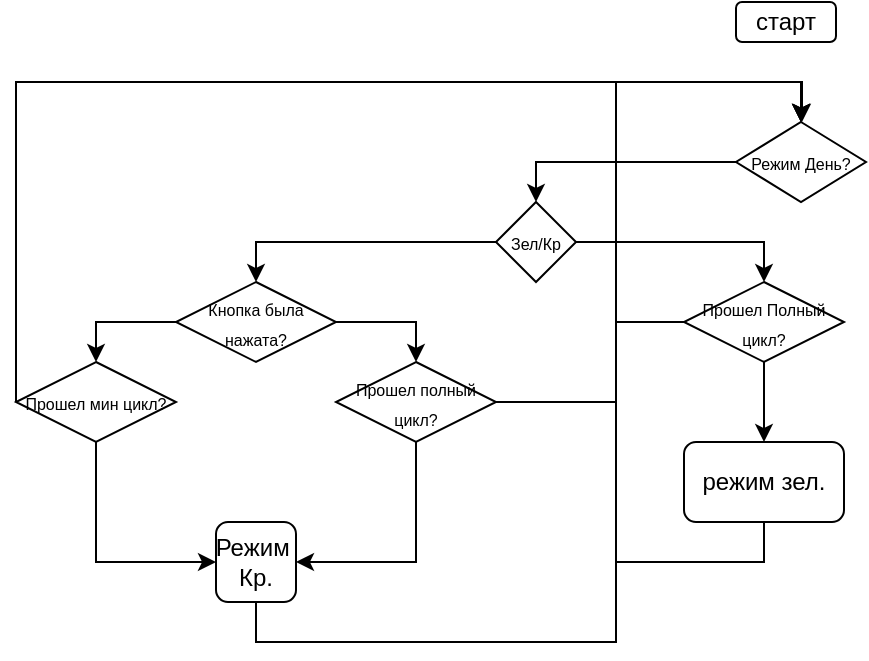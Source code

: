 <mxfile version="12.8.1" type="github"><diagram id="C5RBs43oDa-KdzZeNtuy" name="Page-1"><mxGraphModel dx="974" dy="532" grid="1" gridSize="10" guides="1" tooltips="1" connect="1" arrows="1" fold="1" page="1" pageScale="1" pageWidth="827" pageHeight="1169" math="0" shadow="0"><root><mxCell id="WIyWlLk6GJQsqaUBKTNV-0"/><mxCell id="WIyWlLk6GJQsqaUBKTNV-1" parent="WIyWlLk6GJQsqaUBKTNV-0"/><mxCell id="P0694vPBtb4spo2mvvnL-0" value="старт" style="rounded=1;whiteSpace=wrap;html=1;" vertex="1" parent="WIyWlLk6GJQsqaUBKTNV-1"><mxGeometry x="440" y="20" width="50" height="20" as="geometry"/></mxCell><mxCell id="P0694vPBtb4spo2mvvnL-17" style="edgeStyle=orthogonalEdgeStyle;rounded=0;orthogonalLoop=1;jettySize=auto;html=1;exitX=0;exitY=0.5;exitDx=0;exitDy=0;entryX=0.5;entryY=0;entryDx=0;entryDy=0;" edge="1" parent="WIyWlLk6GJQsqaUBKTNV-1" source="P0694vPBtb4spo2mvvnL-2" target="P0694vPBtb4spo2mvvnL-3"><mxGeometry relative="1" as="geometry"/></mxCell><mxCell id="P0694vPBtb4spo2mvvnL-2" value="&lt;font style=&quot;font-size: 8px&quot;&gt;Режим День?&lt;/font&gt;" style="rhombus;whiteSpace=wrap;html=1;" vertex="1" parent="WIyWlLk6GJQsqaUBKTNV-1"><mxGeometry x="440" y="80" width="65" height="40" as="geometry"/></mxCell><mxCell id="P0694vPBtb4spo2mvvnL-10" style="edgeStyle=orthogonalEdgeStyle;rounded=0;orthogonalLoop=1;jettySize=auto;html=1;exitX=0;exitY=0.5;exitDx=0;exitDy=0;entryX=0.5;entryY=0;entryDx=0;entryDy=0;" edge="1" parent="WIyWlLk6GJQsqaUBKTNV-1" source="P0694vPBtb4spo2mvvnL-3" target="P0694vPBtb4spo2mvvnL-5"><mxGeometry relative="1" as="geometry"><mxPoint x="200" y="139.765" as="targetPoint"/></mxGeometry></mxCell><mxCell id="P0694vPBtb4spo2mvvnL-20" style="edgeStyle=orthogonalEdgeStyle;rounded=0;orthogonalLoop=1;jettySize=auto;html=1;exitX=1;exitY=0.5;exitDx=0;exitDy=0;entryX=0.5;entryY=0;entryDx=0;entryDy=0;" edge="1" parent="WIyWlLk6GJQsqaUBKTNV-1" source="P0694vPBtb4spo2mvvnL-3" target="P0694vPBtb4spo2mvvnL-19"><mxGeometry relative="1" as="geometry"/></mxCell><mxCell id="P0694vPBtb4spo2mvvnL-3" value="&lt;font style=&quot;font-size: 8px&quot;&gt;Зел/Кр&lt;/font&gt;" style="rhombus;whiteSpace=wrap;html=1;" vertex="1" parent="WIyWlLk6GJQsqaUBKTNV-1"><mxGeometry x="320" y="120" width="40" height="40" as="geometry"/></mxCell><mxCell id="P0694vPBtb4spo2mvvnL-11" style="edgeStyle=orthogonalEdgeStyle;rounded=0;orthogonalLoop=1;jettySize=auto;html=1;exitX=0;exitY=0.5;exitDx=0;exitDy=0;entryX=0.5;entryY=0;entryDx=0;entryDy=0;" edge="1" parent="WIyWlLk6GJQsqaUBKTNV-1" source="P0694vPBtb4spo2mvvnL-5" target="P0694vPBtb4spo2mvvnL-6"><mxGeometry relative="1" as="geometry"><mxPoint x="120" y="179.765" as="targetPoint"/></mxGeometry></mxCell><mxCell id="P0694vPBtb4spo2mvvnL-12" style="edgeStyle=orthogonalEdgeStyle;rounded=0;orthogonalLoop=1;jettySize=auto;html=1;exitX=1;exitY=0.5;exitDx=0;exitDy=0;entryX=0.5;entryY=0;entryDx=0;entryDy=0;" edge="1" parent="WIyWlLk6GJQsqaUBKTNV-1" source="P0694vPBtb4spo2mvvnL-5" target="P0694vPBtb4spo2mvvnL-8"><mxGeometry relative="1" as="geometry"><mxPoint x="280.0" y="179.765" as="targetPoint"/></mxGeometry></mxCell><mxCell id="P0694vPBtb4spo2mvvnL-5" value="&lt;font style=&quot;font-size: 8px&quot;&gt;Кнопка была нажата?&lt;/font&gt;" style="rhombus;whiteSpace=wrap;html=1;" vertex="1" parent="WIyWlLk6GJQsqaUBKTNV-1"><mxGeometry x="160" y="160" width="80" height="40" as="geometry"/></mxCell><mxCell id="P0694vPBtb4spo2mvvnL-13" style="edgeStyle=orthogonalEdgeStyle;rounded=0;orthogonalLoop=1;jettySize=auto;html=1;exitX=0.5;exitY=1;exitDx=0;exitDy=0;entryX=0;entryY=0.5;entryDx=0;entryDy=0;" edge="1" parent="WIyWlLk6GJQsqaUBKTNV-1" source="P0694vPBtb4spo2mvvnL-6" target="P0694vPBtb4spo2mvvnL-7"><mxGeometry relative="1" as="geometry"><mxPoint x="120" y="300" as="targetPoint"/></mxGeometry></mxCell><mxCell id="P0694vPBtb4spo2mvvnL-15" style="edgeStyle=orthogonalEdgeStyle;rounded=0;orthogonalLoop=1;jettySize=auto;html=1;exitX=0;exitY=0.5;exitDx=0;exitDy=0;entryX=0.5;entryY=0;entryDx=0;entryDy=0;" edge="1" parent="WIyWlLk6GJQsqaUBKTNV-1" source="P0694vPBtb4spo2mvvnL-6" target="P0694vPBtb4spo2mvvnL-2"><mxGeometry relative="1" as="geometry"><mxPoint x="60" y="57.647" as="targetPoint"/><Array as="points"><mxPoint x="80" y="60"/><mxPoint x="472" y="60"/></Array></mxGeometry></mxCell><mxCell id="P0694vPBtb4spo2mvvnL-6" value="&lt;font style=&quot;font-size: 8px&quot;&gt;Прошел мин цикл?&lt;/font&gt;" style="rhombus;whiteSpace=wrap;html=1;" vertex="1" parent="WIyWlLk6GJQsqaUBKTNV-1"><mxGeometry x="80" y="200" width="80" height="40" as="geometry"/></mxCell><mxCell id="P0694vPBtb4spo2mvvnL-18" style="edgeStyle=orthogonalEdgeStyle;rounded=0;orthogonalLoop=1;jettySize=auto;html=1;exitX=0.5;exitY=1;exitDx=0;exitDy=0;entryX=0.5;entryY=0;entryDx=0;entryDy=0;" edge="1" parent="WIyWlLk6GJQsqaUBKTNV-1" source="P0694vPBtb4spo2mvvnL-7" target="P0694vPBtb4spo2mvvnL-2"><mxGeometry relative="1" as="geometry"><mxPoint x="330" y="290" as="targetPoint"/><Array as="points"><mxPoint x="200" y="340"/><mxPoint x="380" y="340"/><mxPoint x="380" y="60"/><mxPoint x="472" y="60"/></Array></mxGeometry></mxCell><mxCell id="P0694vPBtb4spo2mvvnL-7" value="Режим&amp;nbsp; Кр." style="rounded=1;whiteSpace=wrap;html=1;" vertex="1" parent="WIyWlLk6GJQsqaUBKTNV-1"><mxGeometry x="180" y="280" width="40" height="40" as="geometry"/></mxCell><mxCell id="P0694vPBtb4spo2mvvnL-14" style="edgeStyle=orthogonalEdgeStyle;rounded=0;orthogonalLoop=1;jettySize=auto;html=1;exitX=0.5;exitY=1;exitDx=0;exitDy=0;entryX=1;entryY=0.5;entryDx=0;entryDy=0;" edge="1" parent="WIyWlLk6GJQsqaUBKTNV-1" source="P0694vPBtb4spo2mvvnL-8" target="P0694vPBtb4spo2mvvnL-7"><mxGeometry relative="1" as="geometry"><mxPoint x="280.118" y="310.0" as="targetPoint"/></mxGeometry></mxCell><mxCell id="P0694vPBtb4spo2mvvnL-16" style="edgeStyle=orthogonalEdgeStyle;rounded=0;orthogonalLoop=1;jettySize=auto;html=1;exitX=1;exitY=0.5;exitDx=0;exitDy=0;entryX=0.5;entryY=0;entryDx=0;entryDy=0;" edge="1" parent="WIyWlLk6GJQsqaUBKTNV-1" source="P0694vPBtb4spo2mvvnL-8" target="P0694vPBtb4spo2mvvnL-2"><mxGeometry relative="1" as="geometry"/></mxCell><mxCell id="P0694vPBtb4spo2mvvnL-8" value="&lt;font style=&quot;font-size: 8px&quot;&gt;Прошел полный цикл?&lt;/font&gt;" style="rhombus;whiteSpace=wrap;html=1;" vertex="1" parent="WIyWlLk6GJQsqaUBKTNV-1"><mxGeometry x="240" y="200" width="80" height="40" as="geometry"/></mxCell><mxCell id="P0694vPBtb4spo2mvvnL-22" style="edgeStyle=orthogonalEdgeStyle;rounded=0;orthogonalLoop=1;jettySize=auto;html=1;exitX=0.5;exitY=1;exitDx=0;exitDy=0;entryX=0.5;entryY=0;entryDx=0;entryDy=0;" edge="1" parent="WIyWlLk6GJQsqaUBKTNV-1" source="P0694vPBtb4spo2mvvnL-19" target="P0694vPBtb4spo2mvvnL-21"><mxGeometry relative="1" as="geometry"/></mxCell><mxCell id="P0694vPBtb4spo2mvvnL-25" style="edgeStyle=orthogonalEdgeStyle;rounded=0;orthogonalLoop=1;jettySize=auto;html=1;exitX=0;exitY=0.5;exitDx=0;exitDy=0;entryX=0.5;entryY=0;entryDx=0;entryDy=0;" edge="1" parent="WIyWlLk6GJQsqaUBKTNV-1" source="P0694vPBtb4spo2mvvnL-19" target="P0694vPBtb4spo2mvvnL-2"><mxGeometry relative="1" as="geometry"><Array as="points"><mxPoint x="380" y="180"/><mxPoint x="380" y="60"/><mxPoint x="472" y="60"/></Array></mxGeometry></mxCell><mxCell id="P0694vPBtb4spo2mvvnL-19" value="&lt;font style=&quot;font-size: 8px&quot;&gt;Прошел Полный цикл?&lt;/font&gt;" style="rhombus;whiteSpace=wrap;html=1;" vertex="1" parent="WIyWlLk6GJQsqaUBKTNV-1"><mxGeometry x="414" y="160" width="80" height="40" as="geometry"/></mxCell><mxCell id="P0694vPBtb4spo2mvvnL-23" style="edgeStyle=orthogonalEdgeStyle;rounded=0;orthogonalLoop=1;jettySize=auto;html=1;exitX=0.5;exitY=1;exitDx=0;exitDy=0;entryX=0.5;entryY=0;entryDx=0;entryDy=0;" edge="1" parent="WIyWlLk6GJQsqaUBKTNV-1" source="P0694vPBtb4spo2mvvnL-21" target="P0694vPBtb4spo2mvvnL-2"><mxGeometry relative="1" as="geometry"><mxPoint x="470.0" y="80.0" as="targetPoint"/><Array as="points"><mxPoint x="454" y="300"/><mxPoint x="380" y="300"/><mxPoint x="380" y="60"/><mxPoint x="473" y="60"/><mxPoint x="473" y="80"/></Array></mxGeometry></mxCell><mxCell id="P0694vPBtb4spo2mvvnL-21" value="режим зел." style="rounded=1;whiteSpace=wrap;html=1;" vertex="1" parent="WIyWlLk6GJQsqaUBKTNV-1"><mxGeometry x="414" y="240" width="80" height="40" as="geometry"/></mxCell></root></mxGraphModel></diagram></mxfile>